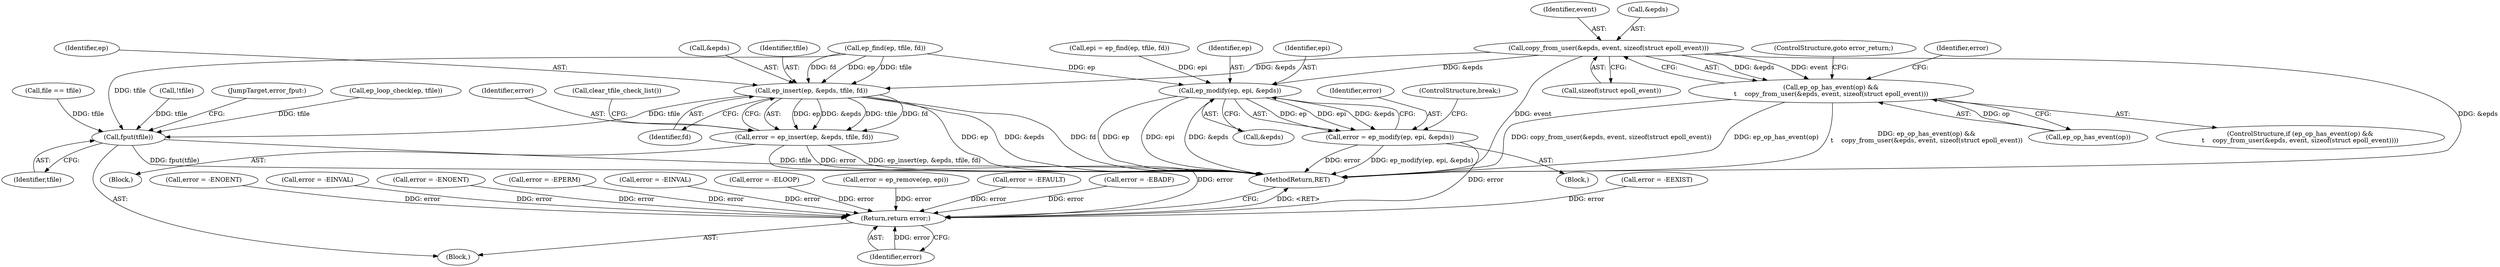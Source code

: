 digraph "0_linux_13d518074a952d33d47c428419693f63389547e9@API" {
"1000136" [label="(Call,copy_from_user(&epds, event, sizeof(struct epoll_event)))"];
"1000133" [label="(Call,ep_op_has_event(op) &&\n\t    copy_from_user(&epds, event, sizeof(struct epoll_event)))"];
"1000274" [label="(Call,ep_insert(ep, &epds, tfile, fd))"];
"1000272" [label="(Call,error = ep_insert(ep, &epds, tfile, fd))"];
"1000342" [label="(Return,return error;)"];
"1000336" [label="(Call,fput(tfile))"];
"1000314" [label="(Call,ep_modify(ep, epi, &epds))"];
"1000312" [label="(Call,error = ep_modify(ep, epi, &epds))"];
"1000337" [label="(Identifier,tfile)"];
"1000336" [label="(Call,fput(tfile))"];
"1000281" [label="(Call,error = -EEXIST)"];
"1000249" [label="(Call,ep_find(ep, tfile, fd))"];
"1000344" [label="(MethodReturn,RET)"];
"1000296" [label="(Call,error = -ENOENT)"];
"1000180" [label="(Call,error = -EINVAL)"];
"1000272" [label="(Call,error = ep_insert(ep, &epds, tfile, fd))"];
"1000320" [label="(Call,error = -ENOENT)"];
"1000228" [label="(Call,ep_loop_check(ep, tfile))"];
"1000142" [label="(ControlStructure,goto error_return;)"];
"1000117" [label="(Block,)"];
"1000140" [label="(Call,sizeof(struct epoll_event))"];
"1000314" [label="(Call,ep_modify(ep, epi, &epds))"];
"1000315" [label="(Identifier,ep)"];
"1000316" [label="(Identifier,epi)"];
"1000273" [label="(Identifier,error)"];
"1000163" [label="(Call,error = -EPERM)"];
"1000186" [label="(Call,file == tfile)"];
"1000136" [label="(Call,copy_from_user(&epds, event, sizeof(struct epoll_event)))"];
"1000312" [label="(Call,error = ep_modify(ep, epi, &epds))"];
"1000253" [label="(Call,error = -EINVAL)"];
"1000317" [label="(Call,&epds)"];
"1000160" [label="(Call,!tfile)"];
"1000275" [label="(Identifier,ep)"];
"1000222" [label="(Call,error = -ELOOP)"];
"1000290" [label="(Call,error = ep_remove(ep, epi))"];
"1000133" [label="(Call,ep_op_has_event(op) &&\n\t    copy_from_user(&epds, event, sizeof(struct epoll_event)))"];
"1000274" [label="(Call,ep_insert(ep, &epds, tfile, fd))"];
"1000134" [label="(Call,ep_op_has_event(op))"];
"1000313" [label="(Identifier,error)"];
"1000342" [label="(Return,return error;)"];
"1000276" [label="(Call,&epds)"];
"1000128" [label="(Call,error = -EFAULT)"];
"1000324" [label="(ControlStructure,break;)"];
"1000304" [label="(Block,)"];
"1000132" [label="(ControlStructure,if (ep_op_has_event(op) &&\n\t    copy_from_user(&epds, event, sizeof(struct epoll_event))))"];
"1000139" [label="(Identifier,event)"];
"1000137" [label="(Call,&epds)"];
"1000285" [label="(Call,clear_tfile_check_list())"];
"1000247" [label="(Call,epi = ep_find(ep, tfile, fd))"];
"1000264" [label="(Block,)"];
"1000278" [label="(Identifier,tfile)"];
"1000279" [label="(Identifier,fd)"];
"1000143" [label="(Call,error = -EBADF)"];
"1000343" [label="(Identifier,error)"];
"1000338" [label="(JumpTarget,error_fput:)"];
"1000144" [label="(Identifier,error)"];
"1000136" -> "1000133"  [label="AST: "];
"1000136" -> "1000140"  [label="CFG: "];
"1000137" -> "1000136"  [label="AST: "];
"1000139" -> "1000136"  [label="AST: "];
"1000140" -> "1000136"  [label="AST: "];
"1000133" -> "1000136"  [label="CFG: "];
"1000136" -> "1000344"  [label="DDG: event"];
"1000136" -> "1000344"  [label="DDG: &epds"];
"1000136" -> "1000133"  [label="DDG: &epds"];
"1000136" -> "1000133"  [label="DDG: event"];
"1000136" -> "1000274"  [label="DDG: &epds"];
"1000136" -> "1000314"  [label="DDG: &epds"];
"1000133" -> "1000132"  [label="AST: "];
"1000133" -> "1000134"  [label="CFG: "];
"1000134" -> "1000133"  [label="AST: "];
"1000142" -> "1000133"  [label="CFG: "];
"1000144" -> "1000133"  [label="CFG: "];
"1000133" -> "1000344"  [label="DDG: ep_op_has_event(op)"];
"1000133" -> "1000344"  [label="DDG: ep_op_has_event(op) &&\n\t    copy_from_user(&epds, event, sizeof(struct epoll_event))"];
"1000133" -> "1000344"  [label="DDG: copy_from_user(&epds, event, sizeof(struct epoll_event))"];
"1000134" -> "1000133"  [label="DDG: op"];
"1000274" -> "1000272"  [label="AST: "];
"1000274" -> "1000279"  [label="CFG: "];
"1000275" -> "1000274"  [label="AST: "];
"1000276" -> "1000274"  [label="AST: "];
"1000278" -> "1000274"  [label="AST: "];
"1000279" -> "1000274"  [label="AST: "];
"1000272" -> "1000274"  [label="CFG: "];
"1000274" -> "1000344"  [label="DDG: ep"];
"1000274" -> "1000344"  [label="DDG: &epds"];
"1000274" -> "1000344"  [label="DDG: fd"];
"1000274" -> "1000272"  [label="DDG: ep"];
"1000274" -> "1000272"  [label="DDG: &epds"];
"1000274" -> "1000272"  [label="DDG: tfile"];
"1000274" -> "1000272"  [label="DDG: fd"];
"1000249" -> "1000274"  [label="DDG: ep"];
"1000249" -> "1000274"  [label="DDG: tfile"];
"1000249" -> "1000274"  [label="DDG: fd"];
"1000274" -> "1000336"  [label="DDG: tfile"];
"1000272" -> "1000264"  [label="AST: "];
"1000273" -> "1000272"  [label="AST: "];
"1000285" -> "1000272"  [label="CFG: "];
"1000272" -> "1000344"  [label="DDG: ep_insert(ep, &epds, tfile, fd)"];
"1000272" -> "1000344"  [label="DDG: error"];
"1000272" -> "1000342"  [label="DDG: error"];
"1000342" -> "1000117"  [label="AST: "];
"1000342" -> "1000343"  [label="CFG: "];
"1000343" -> "1000342"  [label="AST: "];
"1000344" -> "1000342"  [label="CFG: "];
"1000342" -> "1000344"  [label="DDG: <RET>"];
"1000343" -> "1000342"  [label="DDG: error"];
"1000180" -> "1000342"  [label="DDG: error"];
"1000296" -> "1000342"  [label="DDG: error"];
"1000320" -> "1000342"  [label="DDG: error"];
"1000163" -> "1000342"  [label="DDG: error"];
"1000290" -> "1000342"  [label="DDG: error"];
"1000222" -> "1000342"  [label="DDG: error"];
"1000281" -> "1000342"  [label="DDG: error"];
"1000312" -> "1000342"  [label="DDG: error"];
"1000253" -> "1000342"  [label="DDG: error"];
"1000128" -> "1000342"  [label="DDG: error"];
"1000143" -> "1000342"  [label="DDG: error"];
"1000336" -> "1000117"  [label="AST: "];
"1000336" -> "1000337"  [label="CFG: "];
"1000337" -> "1000336"  [label="AST: "];
"1000338" -> "1000336"  [label="CFG: "];
"1000336" -> "1000344"  [label="DDG: fput(tfile)"];
"1000336" -> "1000344"  [label="DDG: tfile"];
"1000186" -> "1000336"  [label="DDG: tfile"];
"1000249" -> "1000336"  [label="DDG: tfile"];
"1000228" -> "1000336"  [label="DDG: tfile"];
"1000160" -> "1000336"  [label="DDG: tfile"];
"1000314" -> "1000312"  [label="AST: "];
"1000314" -> "1000317"  [label="CFG: "];
"1000315" -> "1000314"  [label="AST: "];
"1000316" -> "1000314"  [label="AST: "];
"1000317" -> "1000314"  [label="AST: "];
"1000312" -> "1000314"  [label="CFG: "];
"1000314" -> "1000344"  [label="DDG: ep"];
"1000314" -> "1000344"  [label="DDG: epi"];
"1000314" -> "1000344"  [label="DDG: &epds"];
"1000314" -> "1000312"  [label="DDG: ep"];
"1000314" -> "1000312"  [label="DDG: epi"];
"1000314" -> "1000312"  [label="DDG: &epds"];
"1000249" -> "1000314"  [label="DDG: ep"];
"1000247" -> "1000314"  [label="DDG: epi"];
"1000312" -> "1000304"  [label="AST: "];
"1000313" -> "1000312"  [label="AST: "];
"1000324" -> "1000312"  [label="CFG: "];
"1000312" -> "1000344"  [label="DDG: error"];
"1000312" -> "1000344"  [label="DDG: ep_modify(ep, epi, &epds)"];
}
